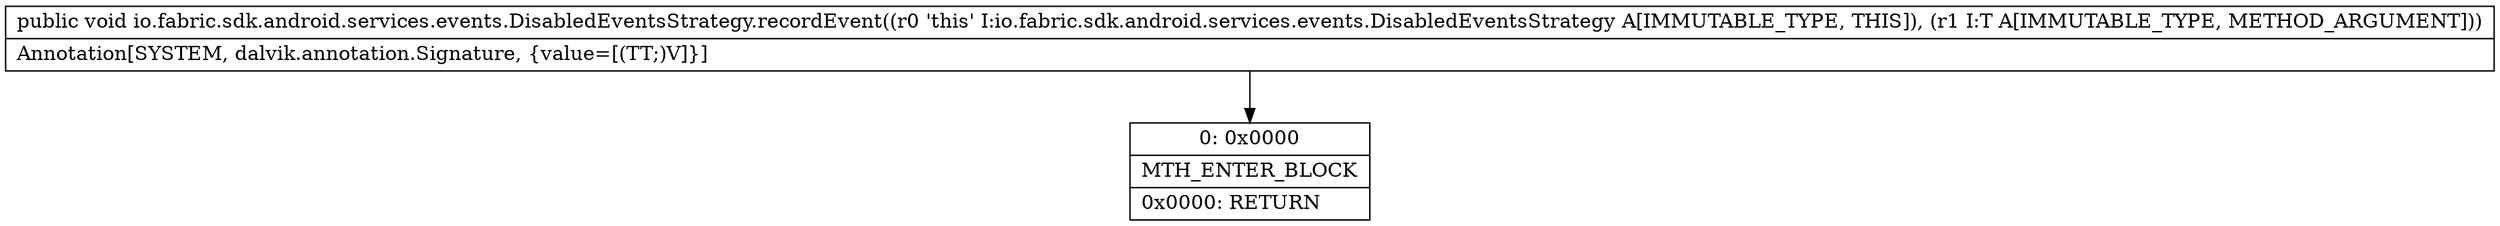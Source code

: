 digraph "CFG forio.fabric.sdk.android.services.events.DisabledEventsStrategy.recordEvent(Ljava\/lang\/Object;)V" {
Node_0 [shape=record,label="{0\:\ 0x0000|MTH_ENTER_BLOCK\l|0x0000: RETURN   \l}"];
MethodNode[shape=record,label="{public void io.fabric.sdk.android.services.events.DisabledEventsStrategy.recordEvent((r0 'this' I:io.fabric.sdk.android.services.events.DisabledEventsStrategy A[IMMUTABLE_TYPE, THIS]), (r1 I:T A[IMMUTABLE_TYPE, METHOD_ARGUMENT]))  | Annotation[SYSTEM, dalvik.annotation.Signature, \{value=[(TT;)V]\}]\l}"];
MethodNode -> Node_0;
}

